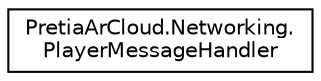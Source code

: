 digraph "Graphical Class Hierarchy"
{
 // LATEX_PDF_SIZE
  edge [fontname="Helvetica",fontsize="10",labelfontname="Helvetica",labelfontsize="10"];
  node [fontname="Helvetica",fontsize="10",shape=record];
  rankdir="LR";
  Node0 [label="PretiaArCloud.Networking.\lPlayerMessageHandler",height=0.2,width=0.4,color="black", fillcolor="white", style="filled",URL="$classPretiaArCloud_1_1Networking_1_1PlayerMessageHandler.html",tooltip=" "];
}
